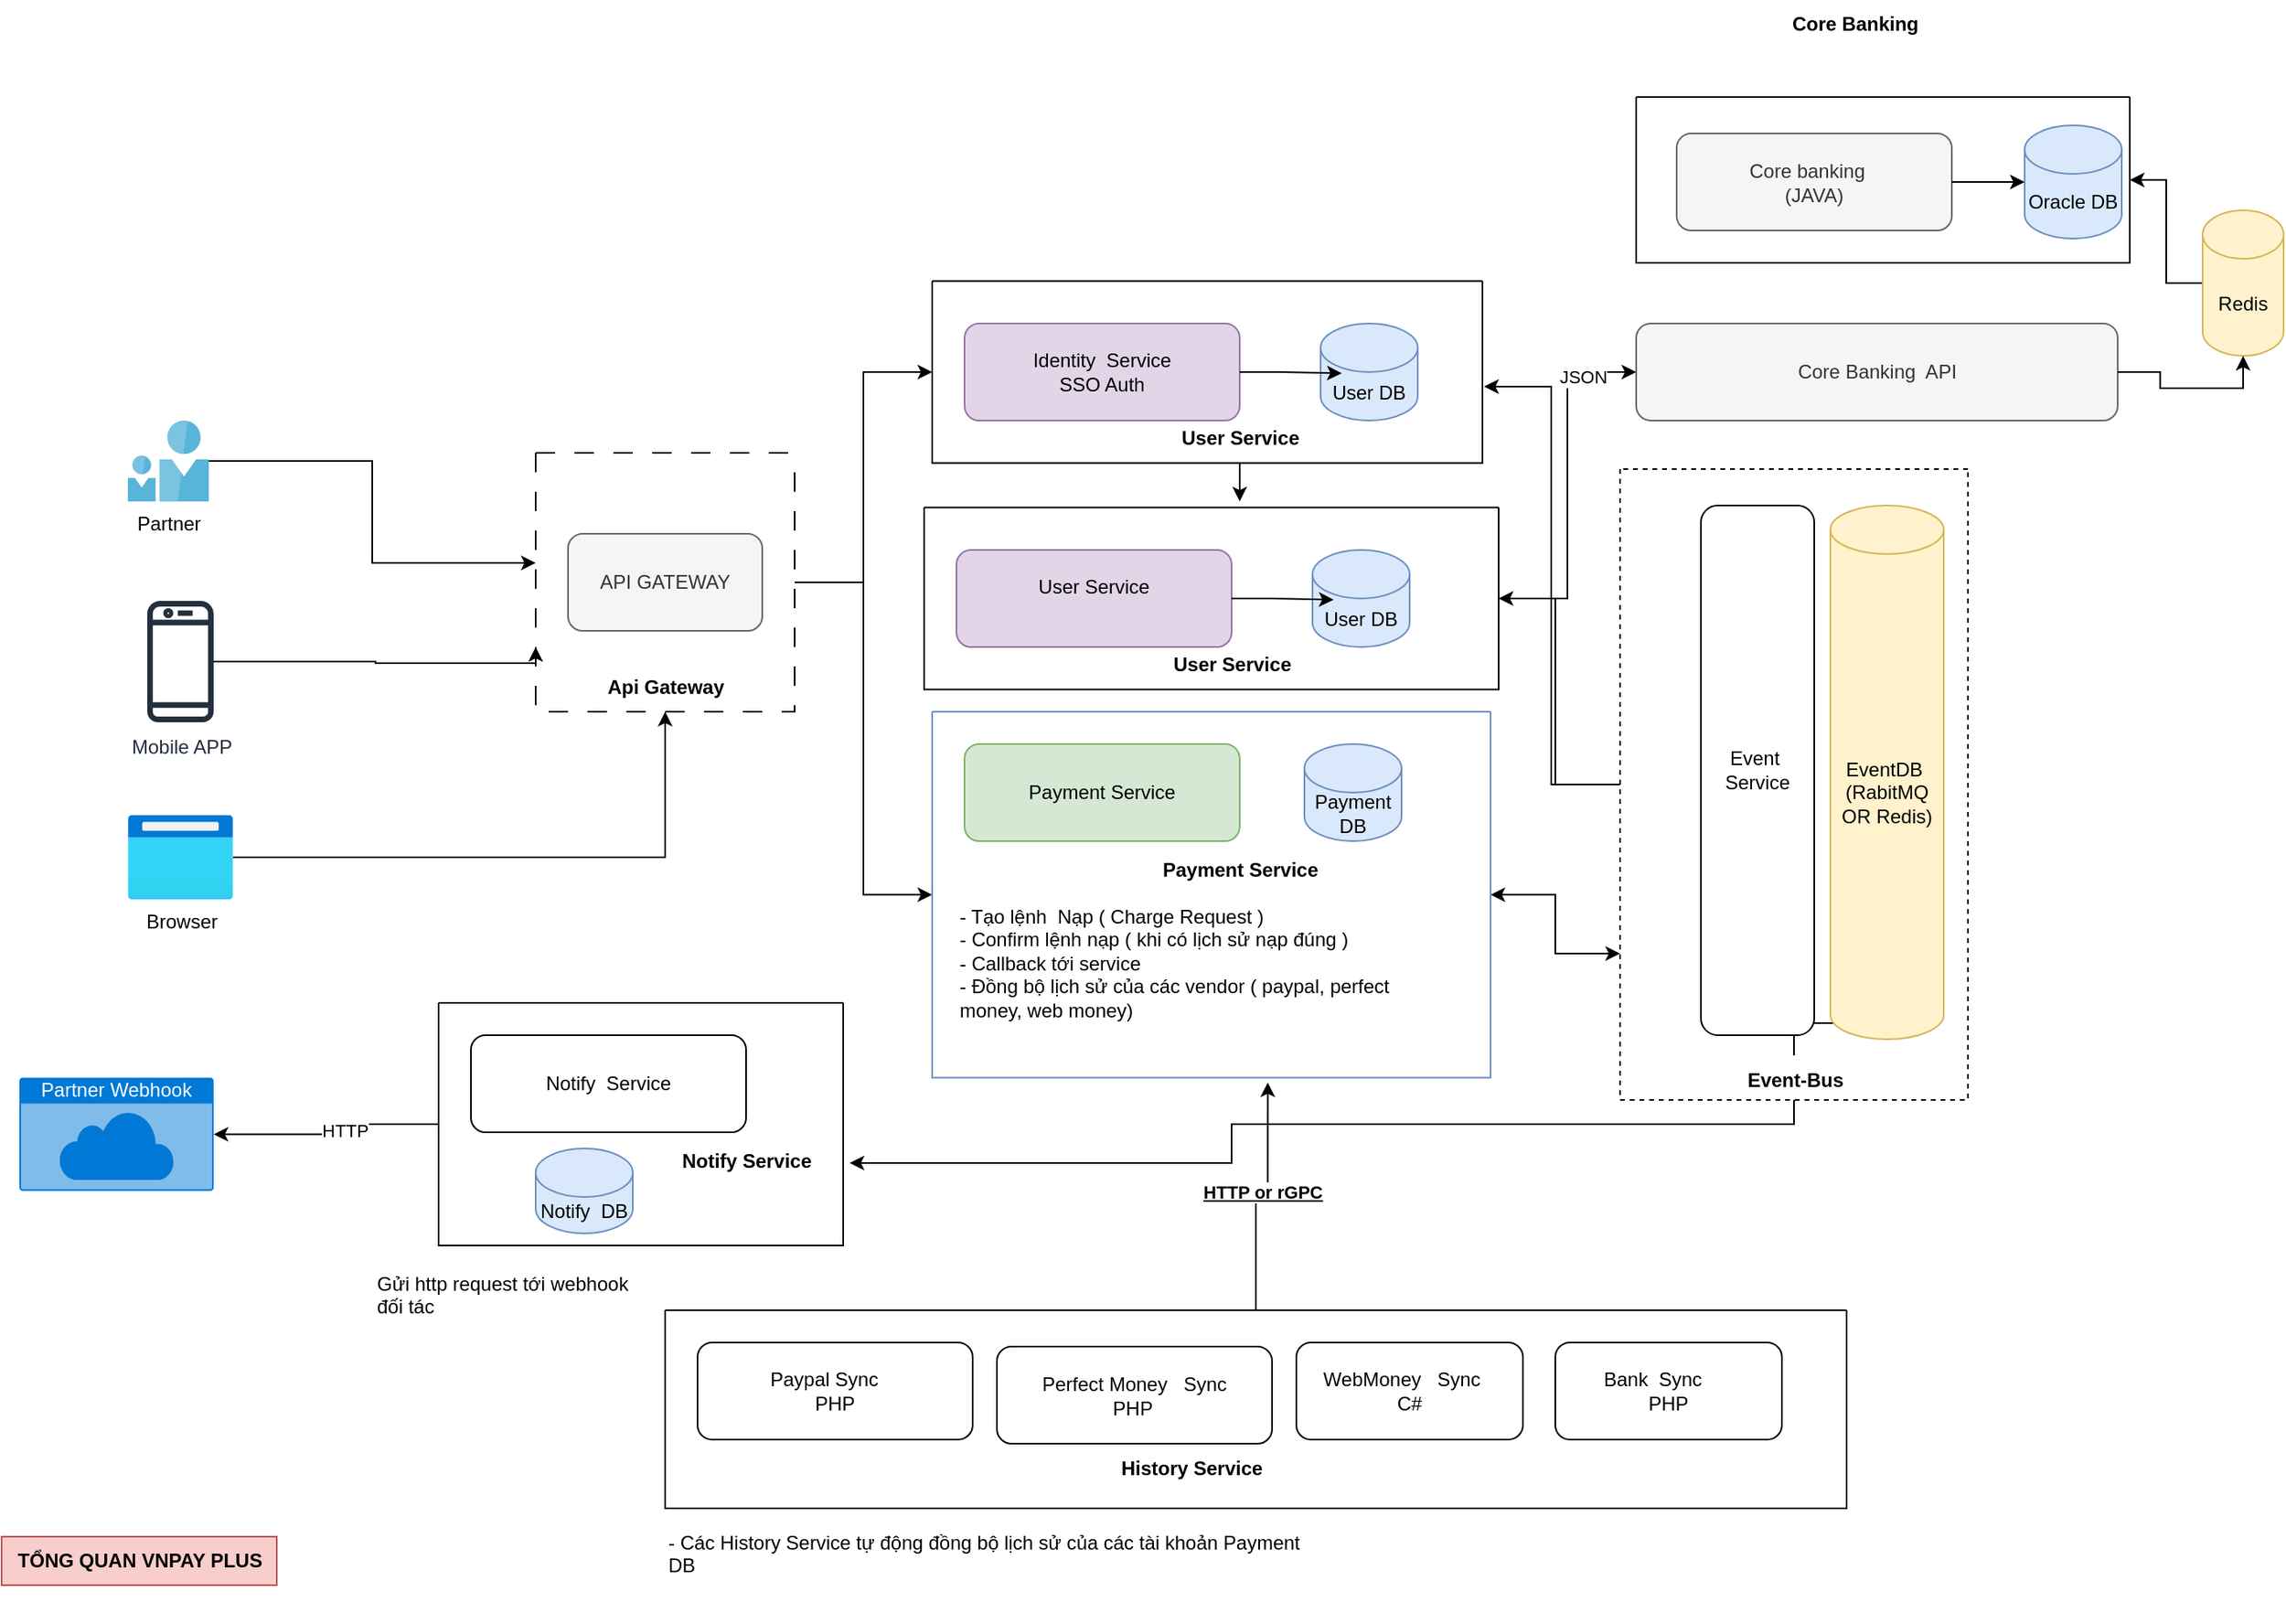 <mxfile version="24.7.1" type="github">
  <diagram name="Page-1" id="iOP9NucEH-zzFqvL8uEB">
    <mxGraphModel dx="2412" dy="826" grid="1" gridSize="10" guides="1" tooltips="1" connect="1" arrows="1" fold="1" page="1" pageScale="1" pageWidth="850" pageHeight="1100" math="0" shadow="0">
      <root>
        <mxCell id="0" />
        <mxCell id="1" parent="0" />
        <mxCell id="ymEb2g0kcDg-jAVKu9gT-71" style="edgeStyle=orthogonalEdgeStyle;rounded=0;orthogonalLoop=1;jettySize=auto;html=1;entryX=0;entryY=0.5;entryDx=0;entryDy=0;" parent="1" source="ymEb2g0kcDg-jAVKu9gT-15" target="ymEb2g0kcDg-jAVKu9gT-41" edge="1">
          <mxGeometry relative="1" as="geometry" />
        </mxCell>
        <mxCell id="clGpNB9oHALhCs1MbPwn-30" style="edgeStyle=orthogonalEdgeStyle;rounded=0;orthogonalLoop=1;jettySize=auto;html=1;entryX=0;entryY=0.5;entryDx=0;entryDy=0;" edge="1" parent="1" source="ymEb2g0kcDg-jAVKu9gT-15" target="ymEb2g0kcDg-jAVKu9gT-47">
          <mxGeometry relative="1" as="geometry" />
        </mxCell>
        <mxCell id="ymEb2g0kcDg-jAVKu9gT-15" value="API GATEWAY" style="swimlane;startSize=0;fontColor=none;noLabel=1;dashed=1;dashPattern=12 12;" parent="1" vertex="1">
          <mxGeometry x="40" y="280" width="160" height="160" as="geometry" />
        </mxCell>
        <mxCell id="ymEb2g0kcDg-jAVKu9gT-3" value="API GATEWAY" style="rounded=1;whiteSpace=wrap;html=1;fillColor=#f5f5f5;fontColor=#333333;strokeColor=#666666;" parent="ymEb2g0kcDg-jAVKu9gT-15" vertex="1">
          <mxGeometry x="20" y="50" width="120" height="60" as="geometry" />
        </mxCell>
        <mxCell id="ymEb2g0kcDg-jAVKu9gT-30" value="&lt;b&gt;Api Gateway&lt;br&gt;&lt;/b&gt;" style="text;html=1;align=center;verticalAlign=middle;resizable=0;points=[];autosize=1;strokeColor=none;fillColor=none;" parent="ymEb2g0kcDg-jAVKu9gT-15" vertex="1">
          <mxGeometry x="35" y="130" width="90" height="30" as="geometry" />
        </mxCell>
        <mxCell id="ymEb2g0kcDg-jAVKu9gT-16" value="Core Banking&amp;nbsp; API" style="rounded=1;whiteSpace=wrap;html=1;fillColor=#f5f5f5;strokeColor=#666666;fontColor=#333333;" parent="1" vertex="1">
          <mxGeometry x="720" y="200" width="297.5" height="60" as="geometry" />
        </mxCell>
        <mxCell id="ymEb2g0kcDg-jAVKu9gT-24" value="Post" style="swimlane;startSize=0;rounded=1;shadow=0;fontColor=none;labelBackgroundColor=none;noLabel=1;" parent="1" vertex="1">
          <mxGeometry x="720" y="60" width="305" height="102.5" as="geometry" />
        </mxCell>
        <mxCell id="ymEb2g0kcDg-jAVKu9gT-4" value="&lt;div&gt;Core banking&lt;span style=&quot;white-space: pre;&quot;&gt;&#x9;&lt;/span&gt;&lt;/div&gt;&lt;div&gt;&lt;span style=&quot;white-space: pre;&quot;&gt;(JAVA)&lt;br&gt;&lt;/span&gt;&lt;/div&gt;" style="rounded=1;whiteSpace=wrap;html=1;fillColor=#f5f5f5;strokeColor=#666666;fontColor=#333333;" parent="ymEb2g0kcDg-jAVKu9gT-24" vertex="1">
          <mxGeometry x="25" y="22.5" width="170" height="60" as="geometry" />
        </mxCell>
        <mxCell id="ymEb2g0kcDg-jAVKu9gT-6" value="Oracle DB" style="shape=cylinder3;whiteSpace=wrap;html=1;boundedLbl=1;backgroundOutline=1;size=15;fillColor=#dae8fc;strokeColor=#6c8ebf;" parent="ymEb2g0kcDg-jAVKu9gT-24" vertex="1">
          <mxGeometry x="240" y="17.5" width="60" height="70" as="geometry" />
        </mxCell>
        <mxCell id="ymEb2g0kcDg-jAVKu9gT-32" value="" style="edgeStyle=orthogonalEdgeStyle;rounded=0;orthogonalLoop=1;jettySize=auto;html=1;" parent="ymEb2g0kcDg-jAVKu9gT-24" source="ymEb2g0kcDg-jAVKu9gT-4" target="ymEb2g0kcDg-jAVKu9gT-6" edge="1">
          <mxGeometry relative="1" as="geometry" />
        </mxCell>
        <mxCell id="ymEb2g0kcDg-jAVKu9gT-41" value="Post" style="swimlane;startSize=0;rounded=1;shadow=0;fontColor=none;labelBackgroundColor=none;noLabel=1;" parent="1" vertex="1">
          <mxGeometry x="285" y="173.75" width="340" height="112.5" as="geometry" />
        </mxCell>
        <mxCell id="clGpNB9oHALhCs1MbPwn-31" style="edgeStyle=orthogonalEdgeStyle;rounded=0;orthogonalLoop=1;jettySize=auto;html=1;" edge="1" parent="ymEb2g0kcDg-jAVKu9gT-41" source="ymEb2g0kcDg-jAVKu9gT-42">
          <mxGeometry relative="1" as="geometry">
            <mxPoint x="190" y="136.25" as="targetPoint" />
          </mxGeometry>
        </mxCell>
        <mxCell id="ymEb2g0kcDg-jAVKu9gT-42" value="&lt;b&gt;User Service&lt;br&gt;&lt;/b&gt;" style="text;html=1;align=center;verticalAlign=middle;resizable=0;points=[];autosize=1;strokeColor=none;fillColor=none;" parent="ymEb2g0kcDg-jAVKu9gT-41" vertex="1">
          <mxGeometry x="140" y="82.5" width="100" height="30" as="geometry" />
        </mxCell>
        <mxCell id="ymEb2g0kcDg-jAVKu9gT-18" value="&lt;div&gt;Identity&amp;nbsp; Service&lt;/div&gt;&lt;div&gt;SSO Auth &lt;br&gt;&lt;/div&gt;" style="rounded=1;whiteSpace=wrap;html=1;fillColor=#e1d5e7;strokeColor=#9673a6;" parent="ymEb2g0kcDg-jAVKu9gT-41" vertex="1">
          <mxGeometry x="20" y="26.25" width="170" height="60" as="geometry" />
        </mxCell>
        <mxCell id="ymEb2g0kcDg-jAVKu9gT-20" value="User DB" style="shape=cylinder3;whiteSpace=wrap;html=1;boundedLbl=1;backgroundOutline=1;size=15;fillColor=#dae8fc;strokeColor=#6c8ebf;" parent="ymEb2g0kcDg-jAVKu9gT-41" vertex="1">
          <mxGeometry x="240" y="26.25" width="60" height="60" as="geometry" />
        </mxCell>
        <mxCell id="isoSCwNyjUuJ1y2WLRkC-23" style="edgeStyle=orthogonalEdgeStyle;rounded=0;orthogonalLoop=1;jettySize=auto;html=1;entryX=0.217;entryY=0.513;entryDx=0;entryDy=0;entryPerimeter=0;" parent="ymEb2g0kcDg-jAVKu9gT-41" source="ymEb2g0kcDg-jAVKu9gT-18" target="ymEb2g0kcDg-jAVKu9gT-20" edge="1">
          <mxGeometry relative="1" as="geometry" />
        </mxCell>
        <mxCell id="ymEb2g0kcDg-jAVKu9gT-67" style="edgeStyle=orthogonalEdgeStyle;rounded=0;orthogonalLoop=1;jettySize=auto;html=1;entryX=0;entryY=0.768;entryDx=0;entryDy=0;startArrow=classic;startFill=1;entryPerimeter=0;" parent="1" source="ymEb2g0kcDg-jAVKu9gT-47" target="ymEb2g0kcDg-jAVKu9gT-58" edge="1">
          <mxGeometry relative="1" as="geometry">
            <Array as="points" />
          </mxGeometry>
        </mxCell>
        <mxCell id="ymEb2g0kcDg-jAVKu9gT-47" value="Post" style="swimlane;startSize=0;rounded=1;shadow=0;labelBackgroundColor=none;noLabel=1;fillColor=#dae8fc;strokeColor=#6c8ebf;" parent="1" vertex="1">
          <mxGeometry x="285" y="440" width="345" height="226.25" as="geometry" />
        </mxCell>
        <mxCell id="ymEb2g0kcDg-jAVKu9gT-48" value="&lt;b&gt;Payment Service&lt;br&gt;&lt;/b&gt;" style="text;html=1;align=center;verticalAlign=middle;resizable=0;points=[];autosize=1;strokeColor=none;fillColor=none;" parent="ymEb2g0kcDg-jAVKu9gT-47" vertex="1">
          <mxGeometry x="130" y="82.5" width="120" height="30" as="geometry" />
        </mxCell>
        <mxCell id="ymEb2g0kcDg-jAVKu9gT-21" value="Payment Service" style="rounded=1;whiteSpace=wrap;html=1;fillColor=#d5e8d4;strokeColor=#82b366;" parent="ymEb2g0kcDg-jAVKu9gT-47" vertex="1">
          <mxGeometry x="20" y="20" width="170" height="60" as="geometry" />
        </mxCell>
        <mxCell id="ymEb2g0kcDg-jAVKu9gT-22" value="Payment DB" style="shape=cylinder3;whiteSpace=wrap;html=1;boundedLbl=1;backgroundOutline=1;size=15;fillColor=#dae8fc;strokeColor=#6c8ebf;" parent="ymEb2g0kcDg-jAVKu9gT-47" vertex="1">
          <mxGeometry x="230" y="20" width="60" height="60" as="geometry" />
        </mxCell>
        <mxCell id="isoSCwNyjUuJ1y2WLRkC-27" value="&lt;div&gt;- Tạo lệnh&amp;nbsp; Nạp ( Charge Request ) &lt;br&gt;&lt;/div&gt;&lt;div&gt;- Confirm lệnh nạp ( khi có lịch sử nạp đúng ) &lt;br&gt;&lt;/div&gt;&lt;div&gt;- Callback tới service&lt;br&gt;&lt;/div&gt;- Đồng bộ lịch sử của các vendor ( paypal, perfect money, web money)" style="text;html=1;whiteSpace=wrap;overflow=hidden;rounded=0;" parent="ymEb2g0kcDg-jAVKu9gT-47" vertex="1">
          <mxGeometry x="15" y="112.5" width="295" height="97.5" as="geometry" />
        </mxCell>
        <mxCell id="clGpNB9oHALhCs1MbPwn-32" style="edgeStyle=orthogonalEdgeStyle;rounded=0;orthogonalLoop=1;jettySize=auto;html=1;entryX=1;entryY=0.5;entryDx=0;entryDy=0;" edge="1" parent="1" source="ymEb2g0kcDg-jAVKu9gT-58" target="clGpNB9oHALhCs1MbPwn-25">
          <mxGeometry relative="1" as="geometry">
            <Array as="points">
              <mxPoint x="670" y="485" />
              <mxPoint x="670" y="370" />
            </Array>
          </mxGeometry>
        </mxCell>
        <mxCell id="ymEb2g0kcDg-jAVKu9gT-58" value="Post" style="swimlane;startSize=0;rounded=1;shadow=0;fontColor=none;labelBackgroundColor=none;noLabel=1;dashed=1;" parent="1" vertex="1">
          <mxGeometry x="710" y="290" width="215" height="390" as="geometry" />
        </mxCell>
        <mxCell id="clGpNB9oHALhCs1MbPwn-10" value="" style="edgeStyle=orthogonalEdgeStyle;rounded=0;orthogonalLoop=1;jettySize=auto;html=1;" edge="1" parent="ymEb2g0kcDg-jAVKu9gT-58" source="ymEb2g0kcDg-jAVKu9gT-59" target="ymEb2g0kcDg-jAVKu9gT-19">
          <mxGeometry relative="1" as="geometry" />
        </mxCell>
        <mxCell id="ymEb2g0kcDg-jAVKu9gT-59" value="&lt;b&gt;Event-Bus&lt;/b&gt;" style="text;html=1;align=center;verticalAlign=middle;resizable=0;points=[];autosize=1;strokeColor=none;fillColor=none;" parent="ymEb2g0kcDg-jAVKu9gT-58" vertex="1">
          <mxGeometry x="67.5" y="362.5" width="80" height="30" as="geometry" />
        </mxCell>
        <mxCell id="ymEb2g0kcDg-jAVKu9gT-19" value="&lt;div&gt;EventDB&amp;nbsp;&lt;/div&gt;&lt;div&gt;(RabitMQ OR Redis)&lt;/div&gt;" style="shape=cylinder3;whiteSpace=wrap;html=1;boundedLbl=1;backgroundOutline=1;size=15;fillColor=#fff2cc;strokeColor=#d6b656;" parent="ymEb2g0kcDg-jAVKu9gT-58" vertex="1">
          <mxGeometry x="130" y="22.5" width="70" height="330" as="geometry" />
        </mxCell>
        <mxCell id="ymEb2g0kcDg-jAVKu9gT-23" value="Event&amp;nbsp; Service" style="rounded=1;whiteSpace=wrap;html=1;" parent="ymEb2g0kcDg-jAVKu9gT-58" vertex="1">
          <mxGeometry x="50" y="22.5" width="70" height="327.5" as="geometry" />
        </mxCell>
        <mxCell id="ymEb2g0kcDg-jAVKu9gT-73" value="TỔNG QUAN VNPAY PLUS" style="text;html=1;align=center;verticalAlign=middle;resizable=0;points=[];autosize=1;strokeColor=#b85450;fillColor=#f8cecc;fontStyle=1" parent="1" vertex="1">
          <mxGeometry x="-290" y="950" width="170" height="30" as="geometry" />
        </mxCell>
        <mxCell id="clGpNB9oHALhCs1MbPwn-21" style="edgeStyle=orthogonalEdgeStyle;rounded=0;orthogonalLoop=1;jettySize=auto;html=1;" edge="1" parent="1" source="isoSCwNyjUuJ1y2WLRkC-10" target="clGpNB9oHALhCs1MbPwn-20">
          <mxGeometry relative="1" as="geometry" />
        </mxCell>
        <mxCell id="clGpNB9oHALhCs1MbPwn-22" value="HTTP" style="edgeLabel;html=1;align=center;verticalAlign=middle;resizable=0;points=[];" vertex="1" connectable="0" parent="clGpNB9oHALhCs1MbPwn-21">
          <mxGeometry x="-0.202" y="4" relative="1" as="geometry">
            <mxPoint as="offset" />
          </mxGeometry>
        </mxCell>
        <mxCell id="isoSCwNyjUuJ1y2WLRkC-10" value="Post" style="swimlane;startSize=0;rounded=1;shadow=0;fontColor=none;labelBackgroundColor=none;noLabel=1;" parent="1" vertex="1">
          <mxGeometry x="-20" y="620" width="250" height="150" as="geometry" />
        </mxCell>
        <mxCell id="isoSCwNyjUuJ1y2WLRkC-11" value="&lt;b&gt;Notify Service&lt;br&gt;&lt;/b&gt;" style="text;html=1;align=center;verticalAlign=middle;resizable=0;points=[];autosize=1;strokeColor=none;fillColor=none;" parent="isoSCwNyjUuJ1y2WLRkC-10" vertex="1">
          <mxGeometry x="140" y="82.5" width="100" height="30" as="geometry" />
        </mxCell>
        <mxCell id="isoSCwNyjUuJ1y2WLRkC-12" value="Notify&amp;nbsp; Service" style="rounded=1;whiteSpace=wrap;html=1;" parent="isoSCwNyjUuJ1y2WLRkC-10" vertex="1">
          <mxGeometry x="20" y="20" width="170" height="60" as="geometry" />
        </mxCell>
        <mxCell id="isoSCwNyjUuJ1y2WLRkC-13" value="Notify&amp;nbsp; DB" style="shape=cylinder3;whiteSpace=wrap;html=1;boundedLbl=1;backgroundOutline=1;size=15;fillColor=#dae8fc;strokeColor=#6c8ebf;" parent="isoSCwNyjUuJ1y2WLRkC-10" vertex="1">
          <mxGeometry x="60" y="90" width="60" height="52.5" as="geometry" />
        </mxCell>
        <mxCell id="isoSCwNyjUuJ1y2WLRkC-15" value="Partner" style="image;sketch=0;aspect=fixed;html=1;points=[];align=center;fontSize=12;image=img/lib/mscae/Two_User_Icon.svg;" parent="1" vertex="1">
          <mxGeometry x="-212" y="260" width="50" height="50" as="geometry" />
        </mxCell>
        <mxCell id="isoSCwNyjUuJ1y2WLRkC-17" style="edgeStyle=orthogonalEdgeStyle;rounded=0;orthogonalLoop=1;jettySize=auto;html=1;entryX=0;entryY=0.425;entryDx=0;entryDy=0;entryPerimeter=0;" parent="1" source="isoSCwNyjUuJ1y2WLRkC-15" target="ymEb2g0kcDg-jAVKu9gT-15" edge="1">
          <mxGeometry relative="1" as="geometry" />
        </mxCell>
        <mxCell id="isoSCwNyjUuJ1y2WLRkC-20" style="edgeStyle=orthogonalEdgeStyle;rounded=0;orthogonalLoop=1;jettySize=auto;html=1;entryX=0;entryY=0.75;entryDx=0;entryDy=0;" parent="1" source="isoSCwNyjUuJ1y2WLRkC-19" target="ymEb2g0kcDg-jAVKu9gT-15" edge="1">
          <mxGeometry relative="1" as="geometry">
            <Array as="points">
              <mxPoint x="-59" y="409" />
              <mxPoint x="-59" y="410" />
              <mxPoint x="40" y="410" />
            </Array>
          </mxGeometry>
        </mxCell>
        <mxCell id="isoSCwNyjUuJ1y2WLRkC-19" value="Mobile APP" style="sketch=0;outlineConnect=0;fontColor=#232F3E;gradientColor=none;fillColor=#232F3D;strokeColor=none;dashed=0;verticalLabelPosition=bottom;verticalAlign=top;align=center;html=1;fontSize=12;fontStyle=0;aspect=fixed;pointerEvents=1;shape=mxgraph.aws4.mobile_client;" parent="1" vertex="1">
          <mxGeometry x="-200" y="370" width="41" height="78" as="geometry" />
        </mxCell>
        <mxCell id="isoSCwNyjUuJ1y2WLRkC-22" style="edgeStyle=orthogonalEdgeStyle;rounded=0;orthogonalLoop=1;jettySize=auto;html=1;" parent="1" source="isoSCwNyjUuJ1y2WLRkC-21" target="ymEb2g0kcDg-jAVKu9gT-30" edge="1">
          <mxGeometry relative="1" as="geometry" />
        </mxCell>
        <mxCell id="isoSCwNyjUuJ1y2WLRkC-21" value="Browser" style="image;aspect=fixed;html=1;points=[];align=center;fontSize=12;image=img/lib/azure2/general/Browser.svg;" parent="1" vertex="1">
          <mxGeometry x="-212" y="504" width="65" height="52" as="geometry" />
        </mxCell>
        <mxCell id="isoSCwNyjUuJ1y2WLRkC-24" value="Gửi http request tới webhook đối tác " style="text;html=1;whiteSpace=wrap;overflow=hidden;rounded=0;" parent="1" vertex="1">
          <mxGeometry x="-60" y="780" width="170" height="60" as="geometry" />
        </mxCell>
        <mxCell id="isoSCwNyjUuJ1y2WLRkC-31" value="Post" style="swimlane;startSize=0;rounded=1;shadow=0;fontColor=none;labelBackgroundColor=none;noLabel=1;" parent="1" vertex="1">
          <mxGeometry x="120" y="810" width="730" height="122.5" as="geometry" />
        </mxCell>
        <mxCell id="isoSCwNyjUuJ1y2WLRkC-33" value="&lt;div&gt;Paypal Sync&lt;span style=&quot;white-space: pre;&quot;&gt;&#x9;&lt;/span&gt;&lt;/div&gt;&lt;div&gt;&lt;span style=&quot;white-space: pre;&quot;&gt;PHP&lt;br&gt;&lt;/span&gt;&lt;/div&gt;" style="rounded=1;whiteSpace=wrap;html=1;" parent="isoSCwNyjUuJ1y2WLRkC-31" vertex="1">
          <mxGeometry x="20" y="20" width="170" height="60" as="geometry" />
        </mxCell>
        <mxCell id="clGpNB9oHALhCs1MbPwn-15" value="&lt;div&gt;Perfect Money &amp;nbsp; Sync&lt;/div&gt;&lt;div&gt;&lt;span style=&quot;white-space: pre;&quot;&gt;PHP&#x9;&lt;/span&gt;&lt;/div&gt;" style="rounded=1;whiteSpace=wrap;html=1;" vertex="1" parent="isoSCwNyjUuJ1y2WLRkC-31">
          <mxGeometry x="205" y="22.5" width="170" height="60" as="geometry" />
        </mxCell>
        <mxCell id="clGpNB9oHALhCs1MbPwn-16" value="&lt;div&gt;WebMoney &amp;nbsp; Sync&lt;span style=&quot;white-space: pre;&quot;&gt;&#x9;&lt;/span&gt;&lt;/div&gt;&lt;div&gt;&lt;span style=&quot;white-space: pre;&quot;&gt;C#&lt;br&gt;&lt;/span&gt;&lt;/div&gt;" style="rounded=1;whiteSpace=wrap;html=1;" vertex="1" parent="isoSCwNyjUuJ1y2WLRkC-31">
          <mxGeometry x="390" y="20" width="140" height="60" as="geometry" />
        </mxCell>
        <mxCell id="clGpNB9oHALhCs1MbPwn-17" value="&lt;div&gt;Bank&amp;nbsp; Sync&lt;span style=&quot;white-space: pre;&quot;&gt;&#x9;&lt;/span&gt;&lt;/div&gt;&lt;div&gt;&lt;span style=&quot;white-space: pre;&quot;&gt;PHP&lt;br&gt;&lt;/span&gt;&lt;/div&gt;" style="rounded=1;whiteSpace=wrap;html=1;" vertex="1" parent="isoSCwNyjUuJ1y2WLRkC-31">
          <mxGeometry x="550" y="20" width="140" height="60" as="geometry" />
        </mxCell>
        <mxCell id="clGpNB9oHALhCs1MbPwn-18" value="&lt;b&gt;History Service&lt;br&gt;&lt;/b&gt;" style="text;html=1;align=center;verticalAlign=middle;resizable=0;points=[];autosize=1;strokeColor=none;fillColor=none;" vertex="1" parent="isoSCwNyjUuJ1y2WLRkC-31">
          <mxGeometry x="270" y="82.5" width="110" height="30" as="geometry" />
        </mxCell>
        <mxCell id="isoSCwNyjUuJ1y2WLRkC-40" style="edgeStyle=orthogonalEdgeStyle;rounded=0;orthogonalLoop=1;jettySize=auto;html=1;entryX=0.601;entryY=1.013;entryDx=0;entryDy=0;entryPerimeter=0;" parent="1" source="isoSCwNyjUuJ1y2WLRkC-31" target="ymEb2g0kcDg-jAVKu9gT-47" edge="1">
          <mxGeometry relative="1" as="geometry" />
        </mxCell>
        <mxCell id="clGpNB9oHALhCs1MbPwn-24" value="HTTP or rGPC" style="edgeLabel;html=1;align=center;verticalAlign=middle;resizable=0;points=[];fontStyle=5" vertex="1" connectable="0" parent="isoSCwNyjUuJ1y2WLRkC-40">
          <mxGeometry x="0.017" y="1" relative="1" as="geometry">
            <mxPoint as="offset" />
          </mxGeometry>
        </mxCell>
        <mxCell id="clGpNB9oHALhCs1MbPwn-1" value="&lt;div&gt;- Các History Service tự động đồng bộ lịch sử của các tài khoản Payment DB&lt;br&gt;&lt;/div&gt;" style="text;html=1;whiteSpace=wrap;overflow=hidden;rounded=0;" vertex="1" parent="1">
          <mxGeometry x="120" y="940" width="410" height="60" as="geometry" />
        </mxCell>
        <mxCell id="clGpNB9oHALhCs1MbPwn-14" style="edgeStyle=orthogonalEdgeStyle;rounded=0;orthogonalLoop=1;jettySize=auto;html=1;entryX=1;entryY=0.5;entryDx=0;entryDy=0;" edge="1" parent="1" source="clGpNB9oHALhCs1MbPwn-11" target="ymEb2g0kcDg-jAVKu9gT-24">
          <mxGeometry relative="1" as="geometry" />
        </mxCell>
        <mxCell id="clGpNB9oHALhCs1MbPwn-11" value="Redis" style="shape=cylinder3;whiteSpace=wrap;html=1;boundedLbl=1;backgroundOutline=1;size=15;fillColor=#fff2cc;strokeColor=#d6b656;" vertex="1" parent="1">
          <mxGeometry x="1070" y="130" width="50" height="90" as="geometry" />
        </mxCell>
        <mxCell id="clGpNB9oHALhCs1MbPwn-13" style="edgeStyle=orthogonalEdgeStyle;rounded=0;orthogonalLoop=1;jettySize=auto;html=1;entryX=0.5;entryY=1;entryDx=0;entryDy=0;entryPerimeter=0;" edge="1" parent="1" source="ymEb2g0kcDg-jAVKu9gT-16" target="clGpNB9oHALhCs1MbPwn-11">
          <mxGeometry relative="1" as="geometry" />
        </mxCell>
        <mxCell id="clGpNB9oHALhCs1MbPwn-19" style="edgeStyle=orthogonalEdgeStyle;rounded=0;orthogonalLoop=1;jettySize=auto;html=1;entryX=1.016;entryY=0.66;entryDx=0;entryDy=0;entryPerimeter=0;" edge="1" parent="1" source="ymEb2g0kcDg-jAVKu9gT-58" target="isoSCwNyjUuJ1y2WLRkC-10">
          <mxGeometry relative="1" as="geometry">
            <Array as="points">
              <mxPoint x="818" y="695" />
              <mxPoint x="470" y="695" />
              <mxPoint x="470" y="719" />
            </Array>
          </mxGeometry>
        </mxCell>
        <mxCell id="clGpNB9oHALhCs1MbPwn-20" value="&lt;div&gt;Partner Webhook&lt;/div&gt;&lt;div&gt;&lt;br&gt;&lt;/div&gt;" style="html=1;whiteSpace=wrap;strokeColor=none;fillColor=#0079D6;labelPosition=center;verticalLabelPosition=middle;verticalAlign=top;align=center;fontSize=12;outlineConnect=0;spacingTop=-6;fontColor=#FFFFFF;sketch=0;shape=mxgraph.sitemap.cloud;" vertex="1" parent="1">
          <mxGeometry x="-279" y="666.25" width="120" height="70" as="geometry" />
        </mxCell>
        <mxCell id="ymEb2g0kcDg-jAVKu9gT-29" value="&lt;b&gt;Core Banking&lt;br&gt;&lt;/b&gt;" style="text;html=1;align=center;verticalAlign=middle;resizable=0;points=[];autosize=1;strokeColor=none;fillColor=none;" parent="1" vertex="1">
          <mxGeometry x="805" width="100" height="30" as="geometry" />
        </mxCell>
        <mxCell id="clGpNB9oHALhCs1MbPwn-34" style="edgeStyle=orthogonalEdgeStyle;rounded=0;orthogonalLoop=1;jettySize=auto;html=1;entryX=0;entryY=0.5;entryDx=0;entryDy=0;" edge="1" parent="1" source="clGpNB9oHALhCs1MbPwn-25" target="ymEb2g0kcDg-jAVKu9gT-16">
          <mxGeometry relative="1" as="geometry" />
        </mxCell>
        <mxCell id="clGpNB9oHALhCs1MbPwn-35" value="JSON" style="edgeLabel;html=1;align=center;verticalAlign=middle;resizable=0;points=[];" vertex="1" connectable="0" parent="clGpNB9oHALhCs1MbPwn-34">
          <mxGeometry x="0.707" y="-3" relative="1" as="geometry">
            <mxPoint as="offset" />
          </mxGeometry>
        </mxCell>
        <mxCell id="clGpNB9oHALhCs1MbPwn-25" value="Post" style="swimlane;startSize=0;rounded=1;shadow=0;fontColor=none;labelBackgroundColor=none;noLabel=1;" vertex="1" parent="1">
          <mxGeometry x="280" y="313.75" width="355" height="112.5" as="geometry" />
        </mxCell>
        <mxCell id="clGpNB9oHALhCs1MbPwn-26" value="&lt;b&gt;User Service&lt;br&gt;&lt;/b&gt;" style="text;html=1;align=center;verticalAlign=middle;resizable=0;points=[];autosize=1;strokeColor=none;fillColor=none;" vertex="1" parent="clGpNB9oHALhCs1MbPwn-25">
          <mxGeometry x="140" y="82.5" width="100" height="30" as="geometry" />
        </mxCell>
        <mxCell id="clGpNB9oHALhCs1MbPwn-27" value="&lt;div&gt;User Service&lt;/div&gt;&lt;div&gt;&lt;br&gt;&lt;/div&gt;" style="rounded=1;whiteSpace=wrap;html=1;fillColor=#e1d5e7;strokeColor=#9673a6;" vertex="1" parent="clGpNB9oHALhCs1MbPwn-25">
          <mxGeometry x="20" y="26.25" width="170" height="60" as="geometry" />
        </mxCell>
        <mxCell id="clGpNB9oHALhCs1MbPwn-28" value="User DB" style="shape=cylinder3;whiteSpace=wrap;html=1;boundedLbl=1;backgroundOutline=1;size=15;fillColor=#dae8fc;strokeColor=#6c8ebf;" vertex="1" parent="clGpNB9oHALhCs1MbPwn-25">
          <mxGeometry x="240" y="26.25" width="60" height="60" as="geometry" />
        </mxCell>
        <mxCell id="clGpNB9oHALhCs1MbPwn-29" style="edgeStyle=orthogonalEdgeStyle;rounded=0;orthogonalLoop=1;jettySize=auto;html=1;entryX=0.217;entryY=0.513;entryDx=0;entryDy=0;entryPerimeter=0;" edge="1" parent="clGpNB9oHALhCs1MbPwn-25" source="clGpNB9oHALhCs1MbPwn-27" target="clGpNB9oHALhCs1MbPwn-28">
          <mxGeometry relative="1" as="geometry" />
        </mxCell>
        <mxCell id="clGpNB9oHALhCs1MbPwn-33" style="edgeStyle=orthogonalEdgeStyle;rounded=0;orthogonalLoop=1;jettySize=auto;html=1;entryX=1.003;entryY=0.58;entryDx=0;entryDy=0;entryPerimeter=0;" edge="1" parent="1" source="ymEb2g0kcDg-jAVKu9gT-58" target="ymEb2g0kcDg-jAVKu9gT-41">
          <mxGeometry relative="1" as="geometry" />
        </mxCell>
      </root>
    </mxGraphModel>
  </diagram>
</mxfile>
